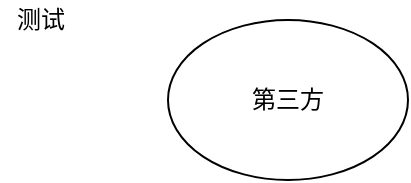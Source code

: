 <mxfile version="16.2.4" type="github">
  <diagram id="zPRRClqgloJuvmxuYsM-" name="Page-1">
    <mxGraphModel dx="1038" dy="546" grid="1" gridSize="10" guides="1" tooltips="1" connect="1" arrows="1" fold="1" page="1" pageScale="1" pageWidth="827" pageHeight="1169" math="0" shadow="0">
      <root>
        <mxCell id="0" />
        <mxCell id="1" parent="0" />
        <mxCell id="iA8hL3O_Ei3t6T9u83Qp-2" value="测试&lt;br&gt;" style="text;html=1;align=center;verticalAlign=middle;resizable=0;points=[];autosize=1;strokeColor=none;fillColor=none;" vertex="1" parent="1">
          <mxGeometry x="210" y="180" width="40" height="20" as="geometry" />
        </mxCell>
        <mxCell id="iA8hL3O_Ei3t6T9u83Qp-3" value="第三方" style="ellipse;whiteSpace=wrap;html=1;" vertex="1" parent="1">
          <mxGeometry x="294" y="190" width="120" height="80" as="geometry" />
        </mxCell>
      </root>
    </mxGraphModel>
  </diagram>
</mxfile>
